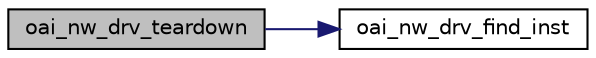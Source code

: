 digraph "oai_nw_drv_teardown"
{
 // LATEX_PDF_SIZE
  edge [fontname="Helvetica",fontsize="10",labelfontname="Helvetica",labelfontsize="10"];
  node [fontname="Helvetica",fontsize="10",shape=record];
  rankdir="LR";
  Node1 [label="oai_nw_drv_teardown",height=0.2,width=0.4,color="black", fillcolor="grey75", style="filled", fontcolor="black",tooltip=" "];
  Node1 -> Node2 [color="midnightblue",fontsize="10",style="solid",fontname="Helvetica"];
  Node2 [label="oai_nw_drv_find_inst",height=0.2,width=0.4,color="black", fillcolor="white", style="filled",URL="$group__em.html#gaaff3d1c076fb7cfad3853c2c583739b1",tooltip="This function determines the instance id for a particular device pointer."];
}
